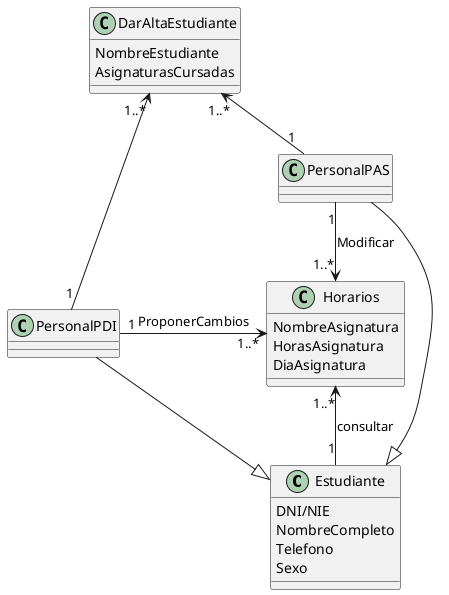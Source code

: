 @startuml Horarios
Class Estudiante{
    DNI/NIE
    NombreCompleto
    Telefono
    Sexo
}
Class Horarios{
    NombreAsignatura
    HorasAsignatura
    DiaAsignatura

}
Class DarAltaEstudiante{
    NombreEstudiante
    AsignaturasCursadas
}

Estudiante<|-up-PersonalPDI
Estudiante<|-down-PersonalPAS
Horarios "1..*"<--"1" Estudiante : consultar
Horarios "1..*"<-left-"1" PersonalPDI : ProponerCambios
Horarios "1..*"<-up-"1" PersonalPAS : Modificar
DarAltaEstudiante "1..*"<--"1" PersonalPAS
DarAltaEstudiante "1..*"<--"1" PersonalPDI
